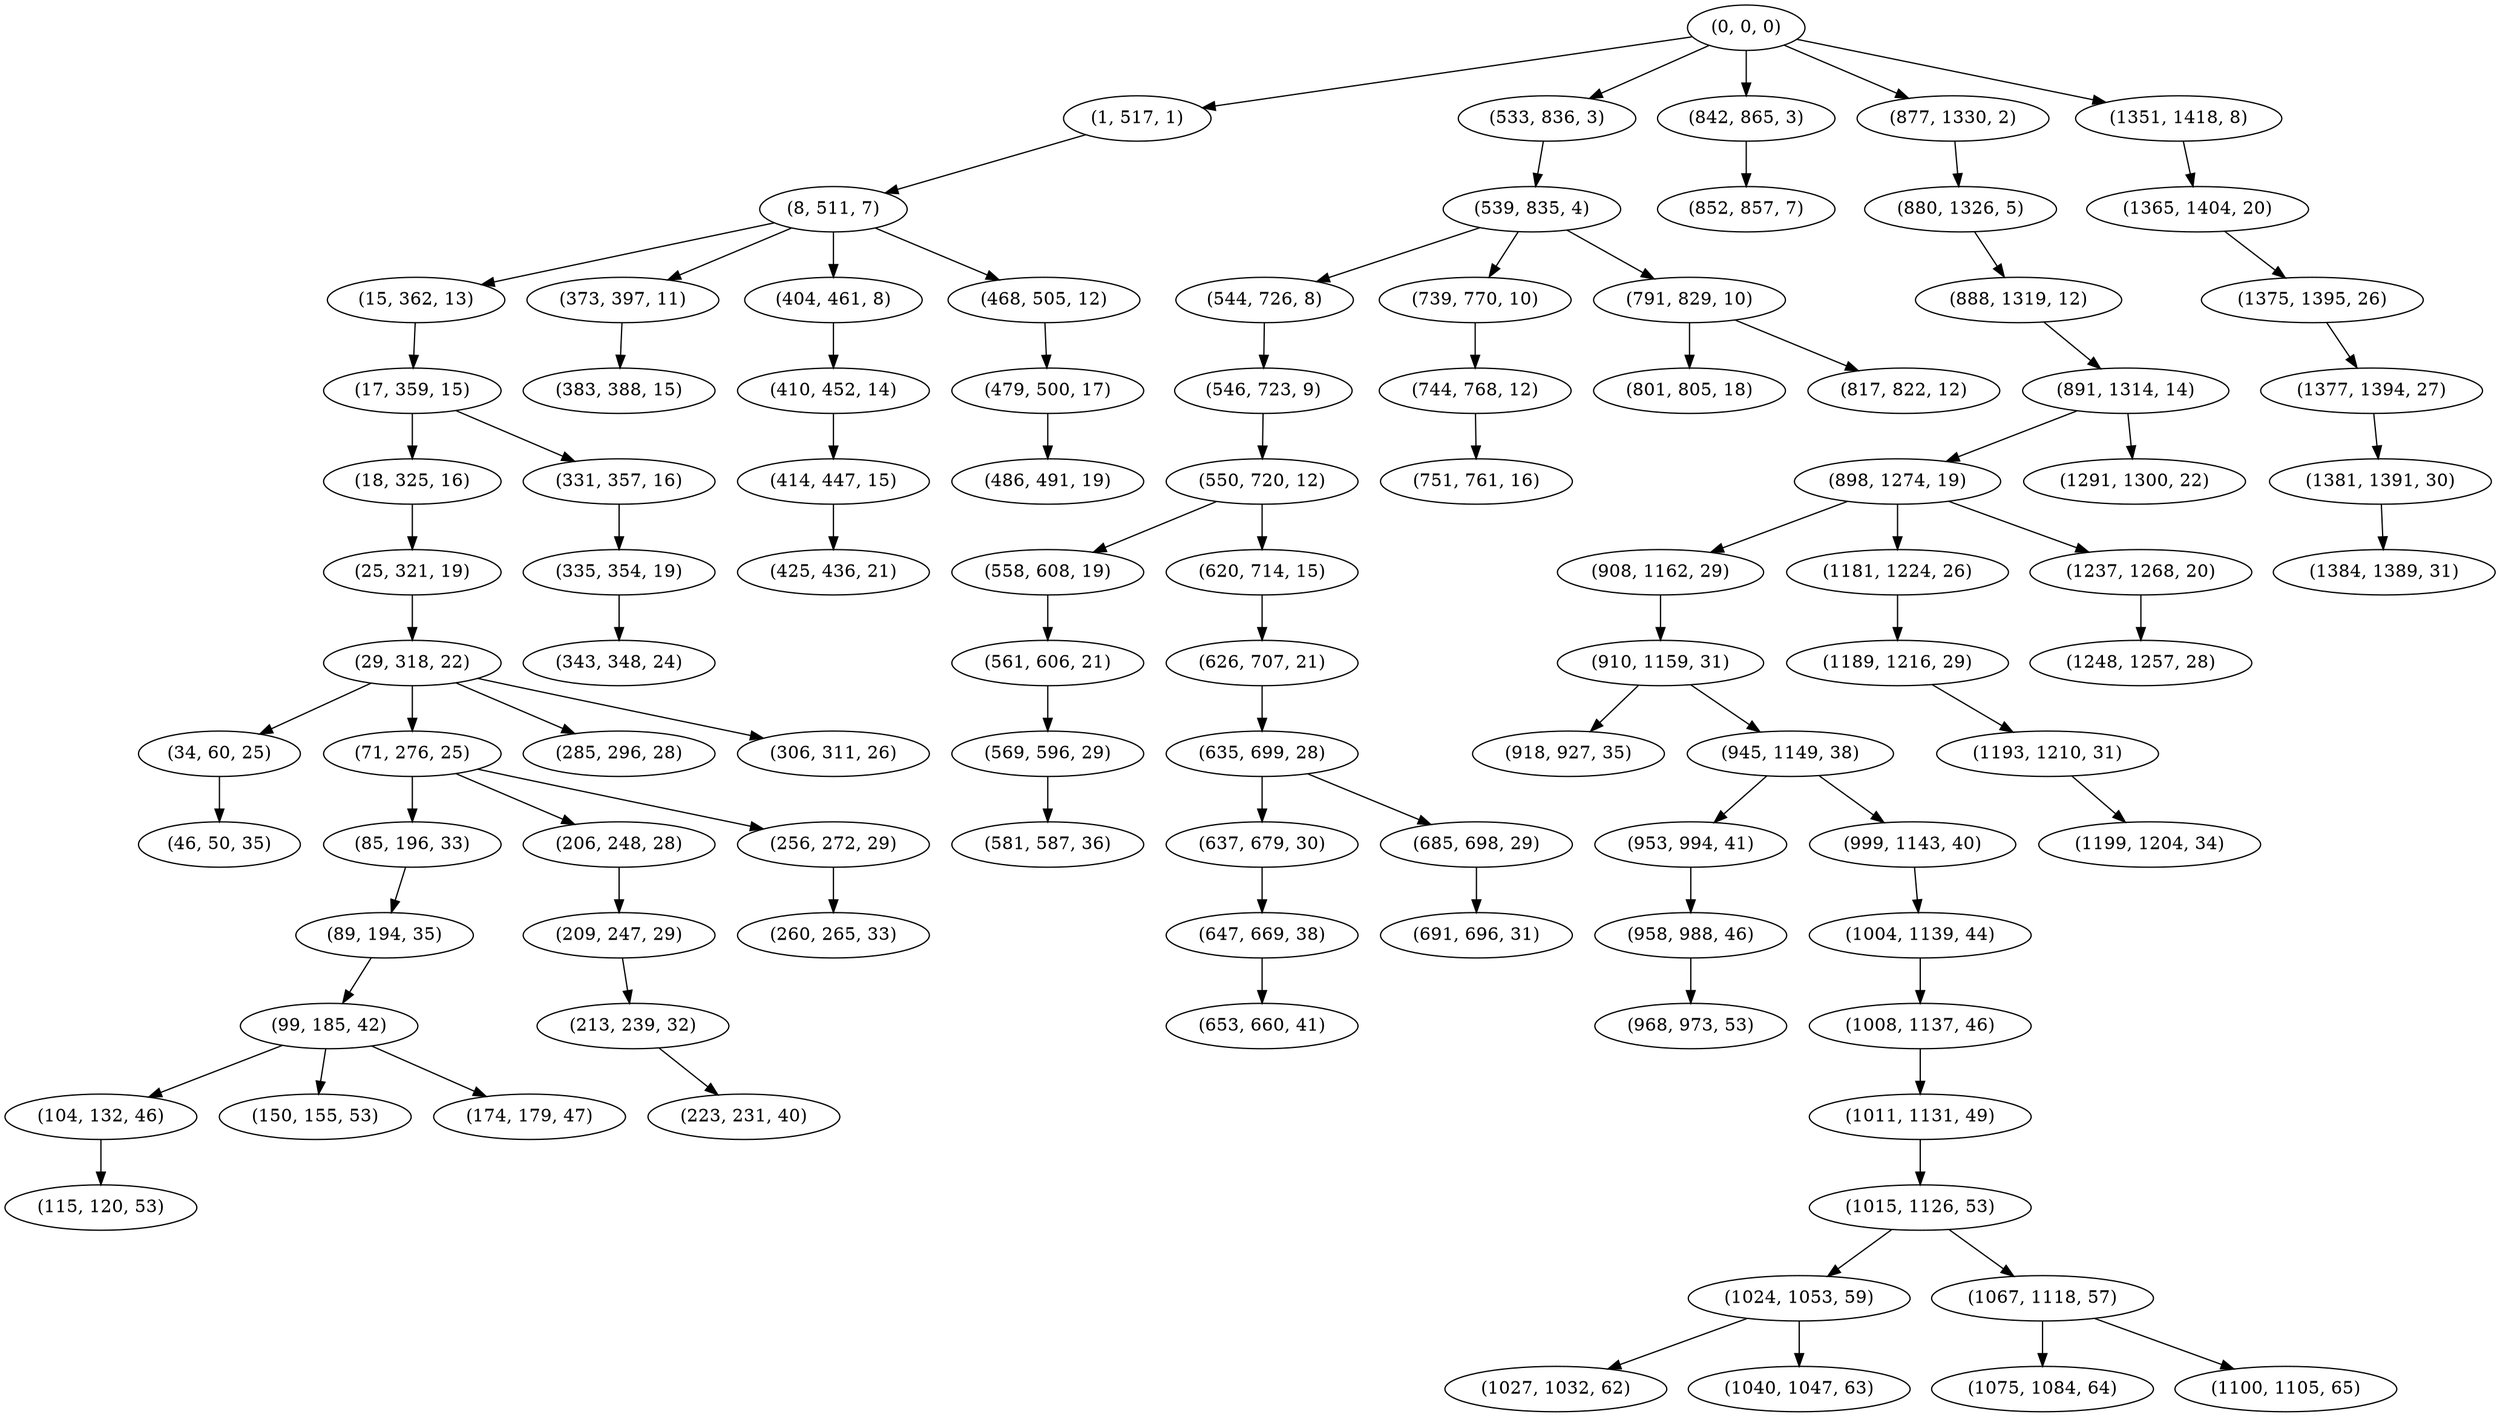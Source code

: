 digraph tree {
    "(0, 0, 0)";
    "(1, 517, 1)";
    "(8, 511, 7)";
    "(15, 362, 13)";
    "(17, 359, 15)";
    "(18, 325, 16)";
    "(25, 321, 19)";
    "(29, 318, 22)";
    "(34, 60, 25)";
    "(46, 50, 35)";
    "(71, 276, 25)";
    "(85, 196, 33)";
    "(89, 194, 35)";
    "(99, 185, 42)";
    "(104, 132, 46)";
    "(115, 120, 53)";
    "(150, 155, 53)";
    "(174, 179, 47)";
    "(206, 248, 28)";
    "(209, 247, 29)";
    "(213, 239, 32)";
    "(223, 231, 40)";
    "(256, 272, 29)";
    "(260, 265, 33)";
    "(285, 296, 28)";
    "(306, 311, 26)";
    "(331, 357, 16)";
    "(335, 354, 19)";
    "(343, 348, 24)";
    "(373, 397, 11)";
    "(383, 388, 15)";
    "(404, 461, 8)";
    "(410, 452, 14)";
    "(414, 447, 15)";
    "(425, 436, 21)";
    "(468, 505, 12)";
    "(479, 500, 17)";
    "(486, 491, 19)";
    "(533, 836, 3)";
    "(539, 835, 4)";
    "(544, 726, 8)";
    "(546, 723, 9)";
    "(550, 720, 12)";
    "(558, 608, 19)";
    "(561, 606, 21)";
    "(569, 596, 29)";
    "(581, 587, 36)";
    "(620, 714, 15)";
    "(626, 707, 21)";
    "(635, 699, 28)";
    "(637, 679, 30)";
    "(647, 669, 38)";
    "(653, 660, 41)";
    "(685, 698, 29)";
    "(691, 696, 31)";
    "(739, 770, 10)";
    "(744, 768, 12)";
    "(751, 761, 16)";
    "(791, 829, 10)";
    "(801, 805, 18)";
    "(817, 822, 12)";
    "(842, 865, 3)";
    "(852, 857, 7)";
    "(877, 1330, 2)";
    "(880, 1326, 5)";
    "(888, 1319, 12)";
    "(891, 1314, 14)";
    "(898, 1274, 19)";
    "(908, 1162, 29)";
    "(910, 1159, 31)";
    "(918, 927, 35)";
    "(945, 1149, 38)";
    "(953, 994, 41)";
    "(958, 988, 46)";
    "(968, 973, 53)";
    "(999, 1143, 40)";
    "(1004, 1139, 44)";
    "(1008, 1137, 46)";
    "(1011, 1131, 49)";
    "(1015, 1126, 53)";
    "(1024, 1053, 59)";
    "(1027, 1032, 62)";
    "(1040, 1047, 63)";
    "(1067, 1118, 57)";
    "(1075, 1084, 64)";
    "(1100, 1105, 65)";
    "(1181, 1224, 26)";
    "(1189, 1216, 29)";
    "(1193, 1210, 31)";
    "(1199, 1204, 34)";
    "(1237, 1268, 20)";
    "(1248, 1257, 28)";
    "(1291, 1300, 22)";
    "(1351, 1418, 8)";
    "(1365, 1404, 20)";
    "(1375, 1395, 26)";
    "(1377, 1394, 27)";
    "(1381, 1391, 30)";
    "(1384, 1389, 31)";
    "(0, 0, 0)" -> "(1, 517, 1)";
    "(0, 0, 0)" -> "(533, 836, 3)";
    "(0, 0, 0)" -> "(842, 865, 3)";
    "(0, 0, 0)" -> "(877, 1330, 2)";
    "(0, 0, 0)" -> "(1351, 1418, 8)";
    "(1, 517, 1)" -> "(8, 511, 7)";
    "(8, 511, 7)" -> "(15, 362, 13)";
    "(8, 511, 7)" -> "(373, 397, 11)";
    "(8, 511, 7)" -> "(404, 461, 8)";
    "(8, 511, 7)" -> "(468, 505, 12)";
    "(15, 362, 13)" -> "(17, 359, 15)";
    "(17, 359, 15)" -> "(18, 325, 16)";
    "(17, 359, 15)" -> "(331, 357, 16)";
    "(18, 325, 16)" -> "(25, 321, 19)";
    "(25, 321, 19)" -> "(29, 318, 22)";
    "(29, 318, 22)" -> "(34, 60, 25)";
    "(29, 318, 22)" -> "(71, 276, 25)";
    "(29, 318, 22)" -> "(285, 296, 28)";
    "(29, 318, 22)" -> "(306, 311, 26)";
    "(34, 60, 25)" -> "(46, 50, 35)";
    "(71, 276, 25)" -> "(85, 196, 33)";
    "(71, 276, 25)" -> "(206, 248, 28)";
    "(71, 276, 25)" -> "(256, 272, 29)";
    "(85, 196, 33)" -> "(89, 194, 35)";
    "(89, 194, 35)" -> "(99, 185, 42)";
    "(99, 185, 42)" -> "(104, 132, 46)";
    "(99, 185, 42)" -> "(150, 155, 53)";
    "(99, 185, 42)" -> "(174, 179, 47)";
    "(104, 132, 46)" -> "(115, 120, 53)";
    "(206, 248, 28)" -> "(209, 247, 29)";
    "(209, 247, 29)" -> "(213, 239, 32)";
    "(213, 239, 32)" -> "(223, 231, 40)";
    "(256, 272, 29)" -> "(260, 265, 33)";
    "(331, 357, 16)" -> "(335, 354, 19)";
    "(335, 354, 19)" -> "(343, 348, 24)";
    "(373, 397, 11)" -> "(383, 388, 15)";
    "(404, 461, 8)" -> "(410, 452, 14)";
    "(410, 452, 14)" -> "(414, 447, 15)";
    "(414, 447, 15)" -> "(425, 436, 21)";
    "(468, 505, 12)" -> "(479, 500, 17)";
    "(479, 500, 17)" -> "(486, 491, 19)";
    "(533, 836, 3)" -> "(539, 835, 4)";
    "(539, 835, 4)" -> "(544, 726, 8)";
    "(539, 835, 4)" -> "(739, 770, 10)";
    "(539, 835, 4)" -> "(791, 829, 10)";
    "(544, 726, 8)" -> "(546, 723, 9)";
    "(546, 723, 9)" -> "(550, 720, 12)";
    "(550, 720, 12)" -> "(558, 608, 19)";
    "(550, 720, 12)" -> "(620, 714, 15)";
    "(558, 608, 19)" -> "(561, 606, 21)";
    "(561, 606, 21)" -> "(569, 596, 29)";
    "(569, 596, 29)" -> "(581, 587, 36)";
    "(620, 714, 15)" -> "(626, 707, 21)";
    "(626, 707, 21)" -> "(635, 699, 28)";
    "(635, 699, 28)" -> "(637, 679, 30)";
    "(635, 699, 28)" -> "(685, 698, 29)";
    "(637, 679, 30)" -> "(647, 669, 38)";
    "(647, 669, 38)" -> "(653, 660, 41)";
    "(685, 698, 29)" -> "(691, 696, 31)";
    "(739, 770, 10)" -> "(744, 768, 12)";
    "(744, 768, 12)" -> "(751, 761, 16)";
    "(791, 829, 10)" -> "(801, 805, 18)";
    "(791, 829, 10)" -> "(817, 822, 12)";
    "(842, 865, 3)" -> "(852, 857, 7)";
    "(877, 1330, 2)" -> "(880, 1326, 5)";
    "(880, 1326, 5)" -> "(888, 1319, 12)";
    "(888, 1319, 12)" -> "(891, 1314, 14)";
    "(891, 1314, 14)" -> "(898, 1274, 19)";
    "(891, 1314, 14)" -> "(1291, 1300, 22)";
    "(898, 1274, 19)" -> "(908, 1162, 29)";
    "(898, 1274, 19)" -> "(1181, 1224, 26)";
    "(898, 1274, 19)" -> "(1237, 1268, 20)";
    "(908, 1162, 29)" -> "(910, 1159, 31)";
    "(910, 1159, 31)" -> "(918, 927, 35)";
    "(910, 1159, 31)" -> "(945, 1149, 38)";
    "(945, 1149, 38)" -> "(953, 994, 41)";
    "(945, 1149, 38)" -> "(999, 1143, 40)";
    "(953, 994, 41)" -> "(958, 988, 46)";
    "(958, 988, 46)" -> "(968, 973, 53)";
    "(999, 1143, 40)" -> "(1004, 1139, 44)";
    "(1004, 1139, 44)" -> "(1008, 1137, 46)";
    "(1008, 1137, 46)" -> "(1011, 1131, 49)";
    "(1011, 1131, 49)" -> "(1015, 1126, 53)";
    "(1015, 1126, 53)" -> "(1024, 1053, 59)";
    "(1015, 1126, 53)" -> "(1067, 1118, 57)";
    "(1024, 1053, 59)" -> "(1027, 1032, 62)";
    "(1024, 1053, 59)" -> "(1040, 1047, 63)";
    "(1067, 1118, 57)" -> "(1075, 1084, 64)";
    "(1067, 1118, 57)" -> "(1100, 1105, 65)";
    "(1181, 1224, 26)" -> "(1189, 1216, 29)";
    "(1189, 1216, 29)" -> "(1193, 1210, 31)";
    "(1193, 1210, 31)" -> "(1199, 1204, 34)";
    "(1237, 1268, 20)" -> "(1248, 1257, 28)";
    "(1351, 1418, 8)" -> "(1365, 1404, 20)";
    "(1365, 1404, 20)" -> "(1375, 1395, 26)";
    "(1375, 1395, 26)" -> "(1377, 1394, 27)";
    "(1377, 1394, 27)" -> "(1381, 1391, 30)";
    "(1381, 1391, 30)" -> "(1384, 1389, 31)";
}
